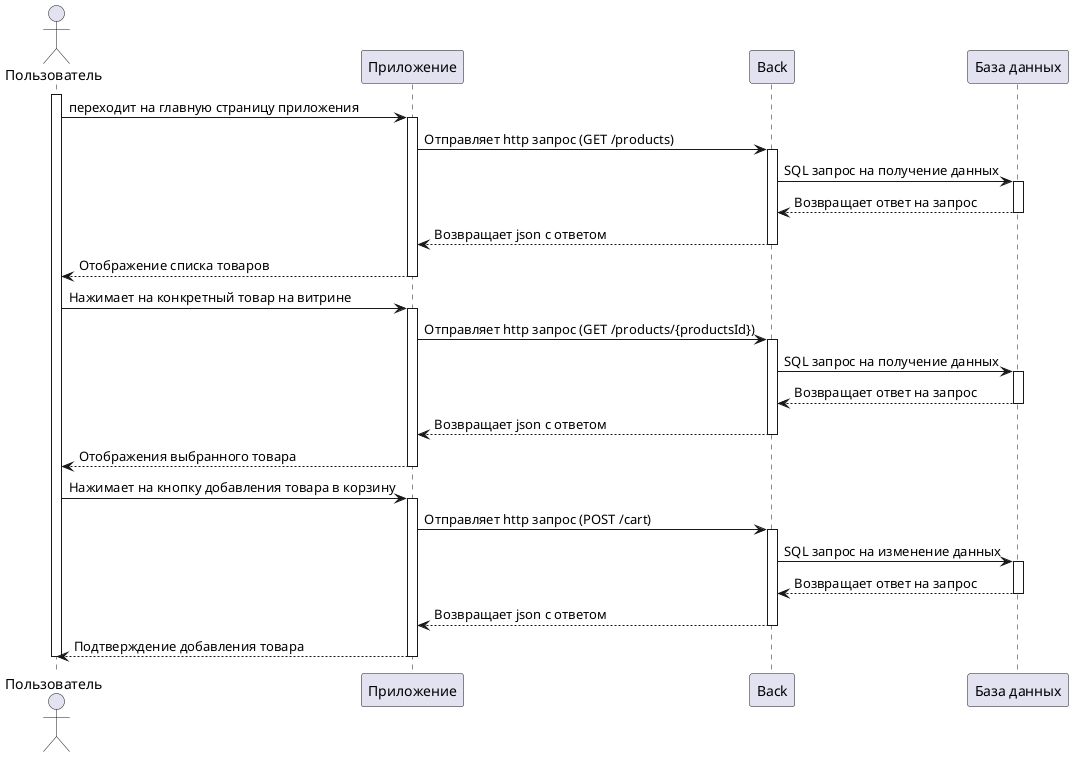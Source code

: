 @startuml simple-market

actor Пользователь
participant "Приложение" as App
participant Back
participant "База данных" as BD


activate Пользователь
Пользователь -> App: переходит на главную страницу приложения
activate App
App -> Back: Отправляет http запрос (GET /products)
activate Back
Back -> BD: SQL запрос на получение данных
activate BD
BD --> Back: Возвращает ответ на запрос
deactivate BD
Back --> App: Возвращает json с ответом
deactivate Back
App --> Пользователь: Отображение списка товаров
deactivate App

Пользователь -> App: Нажимает на конкретный товар на витрине
activate App
App -> Back: Отправляет http запрос (GET /products/{productsId})
activate Back
Back -> BD: SQL запрос на получение данных
activate BD
BD --> Back: Возвращает ответ на запрос
deactivate BD
Back --> App: Возвращает json с ответом
deactivate Back
App --> Пользователь: Отображения выбранного товара
deactivate App


Пользователь -> App: Нажимает на кнопку добавления товара в корзину
activate App
App -> Back: Отправляет http запрос (POST /cart)
activate Back
Back -> BD: SQL запрос на изменение данных
activate BD
BD --> Back: Возвращает ответ на запрос
deactivate BD
Back --> App: Возвращает json с ответом
deactivate Back
App --> Пользователь: Подтверждение добавления товара
deactivate App
deactivate Пользователь

@enduml 